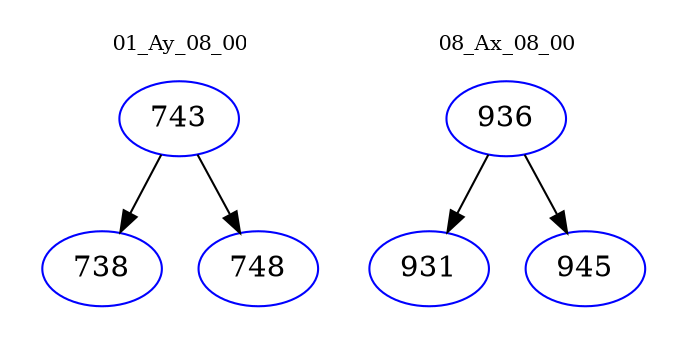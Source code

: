digraph{
subgraph cluster_0 {
color = white
label = "01_Ay_08_00";
fontsize=10;
T0_743 [label="743", color="blue"]
T0_743 -> T0_738 [color="black"]
T0_738 [label="738", color="blue"]
T0_743 -> T0_748 [color="black"]
T0_748 [label="748", color="blue"]
}
subgraph cluster_1 {
color = white
label = "08_Ax_08_00";
fontsize=10;
T1_936 [label="936", color="blue"]
T1_936 -> T1_931 [color="black"]
T1_931 [label="931", color="blue"]
T1_936 -> T1_945 [color="black"]
T1_945 [label="945", color="blue"]
}
}

